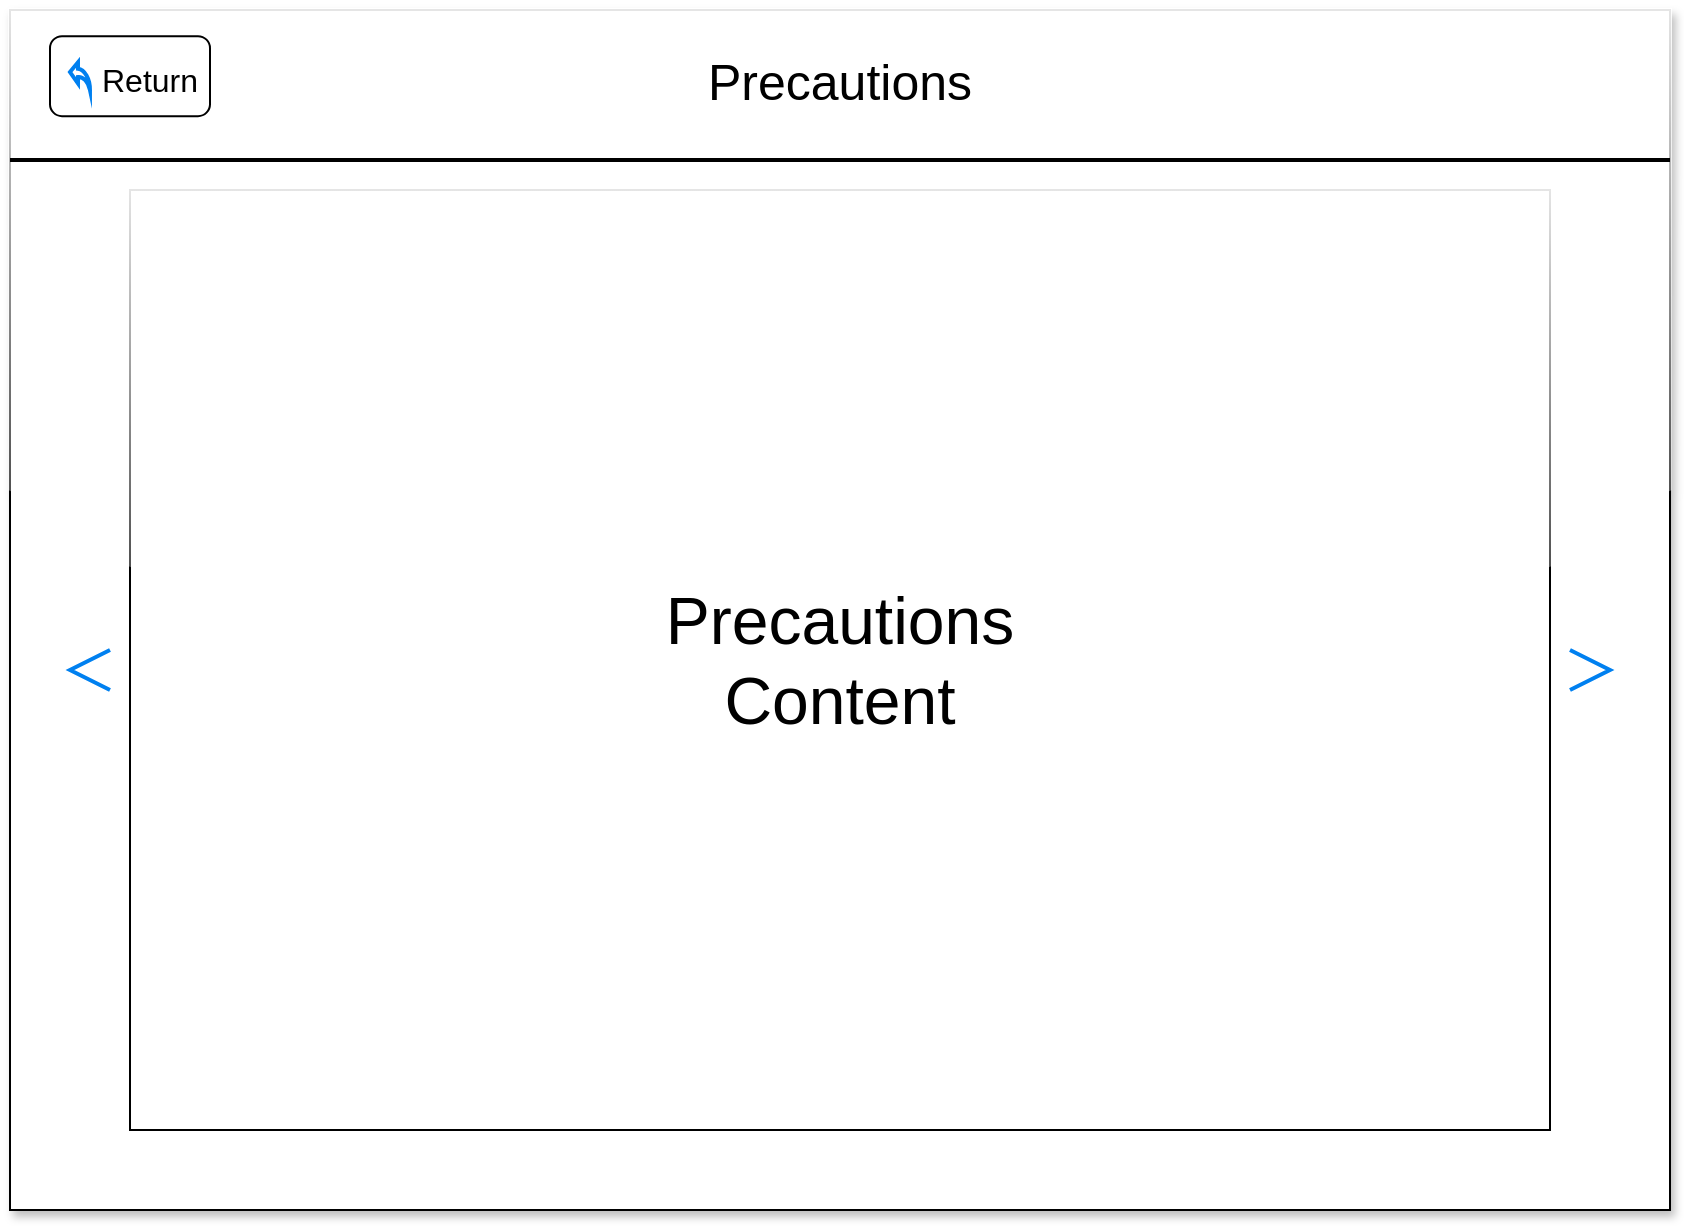 <mxfile version="13.7.9" type="device"><diagram id="YM0qq97Q2CzbjSnQ8L7X" name="Page-1"><mxGraphModel dx="1024" dy="632" grid="1" gridSize="10" guides="1" tooltips="1" connect="1" arrows="1" fold="1" page="1" pageScale="1" pageWidth="850" pageHeight="2000" math="0" shadow="0"><root><mxCell id="0"/><mxCell id="1" parent="0"/><mxCell id="wbYxjKllB0YeqX-X_jCO-1" value="" style="rounded=0;whiteSpace=wrap;html=1;shadow=1;glass=1;" vertex="1" parent="1"><mxGeometry x="10" y="10" width="830" height="600" as="geometry"/></mxCell><mxCell id="wbYxjKllB0YeqX-X_jCO-5" value="" style="line;strokeWidth=2;html=1;" vertex="1" parent="1"><mxGeometry x="10" y="80" width="830" height="10" as="geometry"/></mxCell><mxCell id="wbYxjKllB0YeqX-X_jCO-6" value="Precautions" style="text;html=1;strokeColor=none;fillColor=none;align=center;verticalAlign=middle;whiteSpace=wrap;rounded=0;fontSize=25;" vertex="1" parent="1"><mxGeometry x="345" y="20" width="160" height="50" as="geometry"/></mxCell><mxCell id="wbYxjKllB0YeqX-X_jCO-7" value="" style="rounded=1;whiteSpace=wrap;html=1;fontSize=25;" vertex="1" parent="1"><mxGeometry x="30" y="23.07" width="80" height="40" as="geometry"/></mxCell><mxCell id="wbYxjKllB0YeqX-X_jCO-8" value="" style="html=1;verticalLabelPosition=bottom;align=center;labelBackgroundColor=#ffffff;verticalAlign=top;strokeWidth=2;strokeColor=#0080F0;shadow=0;dashed=0;shape=mxgraph.ios7.icons.back;fontSize=25;" vertex="1" parent="1"><mxGeometry x="40" y="36.13" width="10" height="13.87" as="geometry"/></mxCell><mxCell id="wbYxjKllB0YeqX-X_jCO-9" value="Return" style="text;html=1;strokeColor=none;fillColor=none;align=center;verticalAlign=middle;whiteSpace=wrap;rounded=0;fontSize=16;" vertex="1" parent="1"><mxGeometry x="50" y="35" width="60" height="20" as="geometry"/></mxCell><mxCell id="wbYxjKllB0YeqX-X_jCO-11" value="" style="html=1;verticalLabelPosition=bottom;labelBackgroundColor=#ffffff;verticalAlign=top;shadow=0;dashed=0;strokeWidth=2;shape=mxgraph.ios7.misc.left;strokeColor=#0080f0;fontSize=16;" vertex="1" parent="1"><mxGeometry x="40" y="330" width="20" height="20" as="geometry"/></mxCell><mxCell id="wbYxjKllB0YeqX-X_jCO-12" value="" style="html=1;verticalLabelPosition=bottom;labelBackgroundColor=#ffffff;verticalAlign=top;shadow=0;dashed=0;strokeWidth=2;shape=mxgraph.ios7.misc.right;strokeColor=#0080f0;fontSize=16;" vertex="1" parent="1"><mxGeometry x="790" y="330" width="20" height="20" as="geometry"/></mxCell><mxCell id="wbYxjKllB0YeqX-X_jCO-15" value="" style="rounded=0;whiteSpace=wrap;html=1;fontSize=16;glass=1;" vertex="1" parent="1"><mxGeometry x="70" y="100" width="710" height="470" as="geometry"/></mxCell><mxCell id="wbYxjKllB0YeqX-X_jCO-16" value="Precautions Content" style="text;html=1;strokeColor=none;fillColor=none;align=center;verticalAlign=middle;whiteSpace=wrap;rounded=0;shadow=1;glass=1;fontSize=33;" vertex="1" parent="1"><mxGeometry x="320" y="285" width="210" height="100" as="geometry"/></mxCell></root></mxGraphModel></diagram></mxfile>